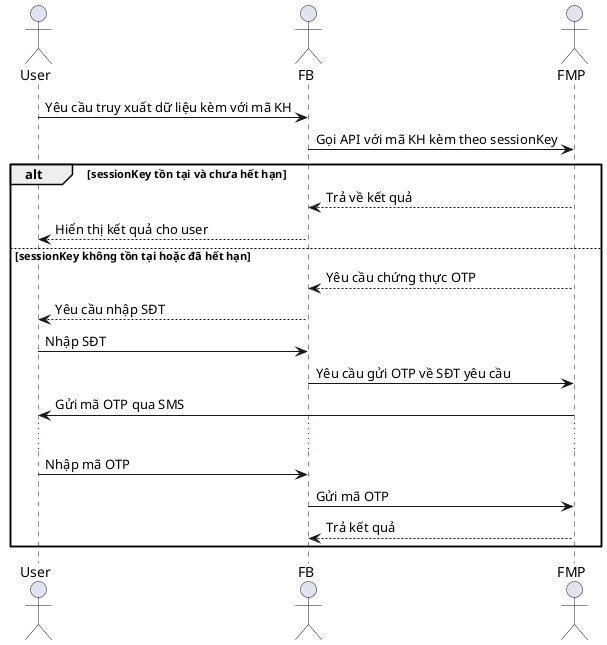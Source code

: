 @startuml
actor User
actor FB
actor FMP

User -> FB: Yêu cầu truy xuất dữ liệu kèm với mã KH
FB -> FMP: Gọi API với mã KH kèm theo sessionKey 
alt sessionKey tồn tại và chưa hết hạn 
    FMP --> FB: Trả về kết quả
    FB --> User: Hiển thị kết quả cho user
else sessionKey không tồn tại hoặc đã hết hạn
    FMP --> FB: Yêu cầu chứng thực OTP
    FB --> User: Yêu cầu nhập SĐT 
    User -> FB: Nhập SĐT
    FB -> FMP: Yêu cầu gửi OTP về SĐT yêu cầu
    FMP -> User: Gửi mã OTP qua SMS
    ...
    User -> FB: Nhập mã OTP
    FB -> FMP: Gửi mã OTP
    FMP --> FB: Trả kết quả
end 

@enduml